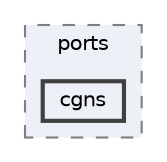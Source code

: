 digraph "external/reflect-cpp/vcpkg/ports/cgns"
{
 // LATEX_PDF_SIZE
  bgcolor="transparent";
  edge [fontname=Helvetica,fontsize=10,labelfontname=Helvetica,labelfontsize=10];
  node [fontname=Helvetica,fontsize=10,shape=box,height=0.2,width=0.4];
  compound=true
  subgraph clusterdir_df60b2f324da79eef08d334ef7853e86 {
    graph [ bgcolor="#edf0f7", pencolor="grey50", label="ports", fontname=Helvetica,fontsize=10 style="filled,dashed", URL="dir_df60b2f324da79eef08d334ef7853e86.html",tooltip=""]
  dir_f4fb8b1126f4a0391099ed089b564e22 [label="cgns", fillcolor="#edf0f7", color="grey25", style="filled,bold", URL="dir_f4fb8b1126f4a0391099ed089b564e22.html",tooltip=""];
  }
}
